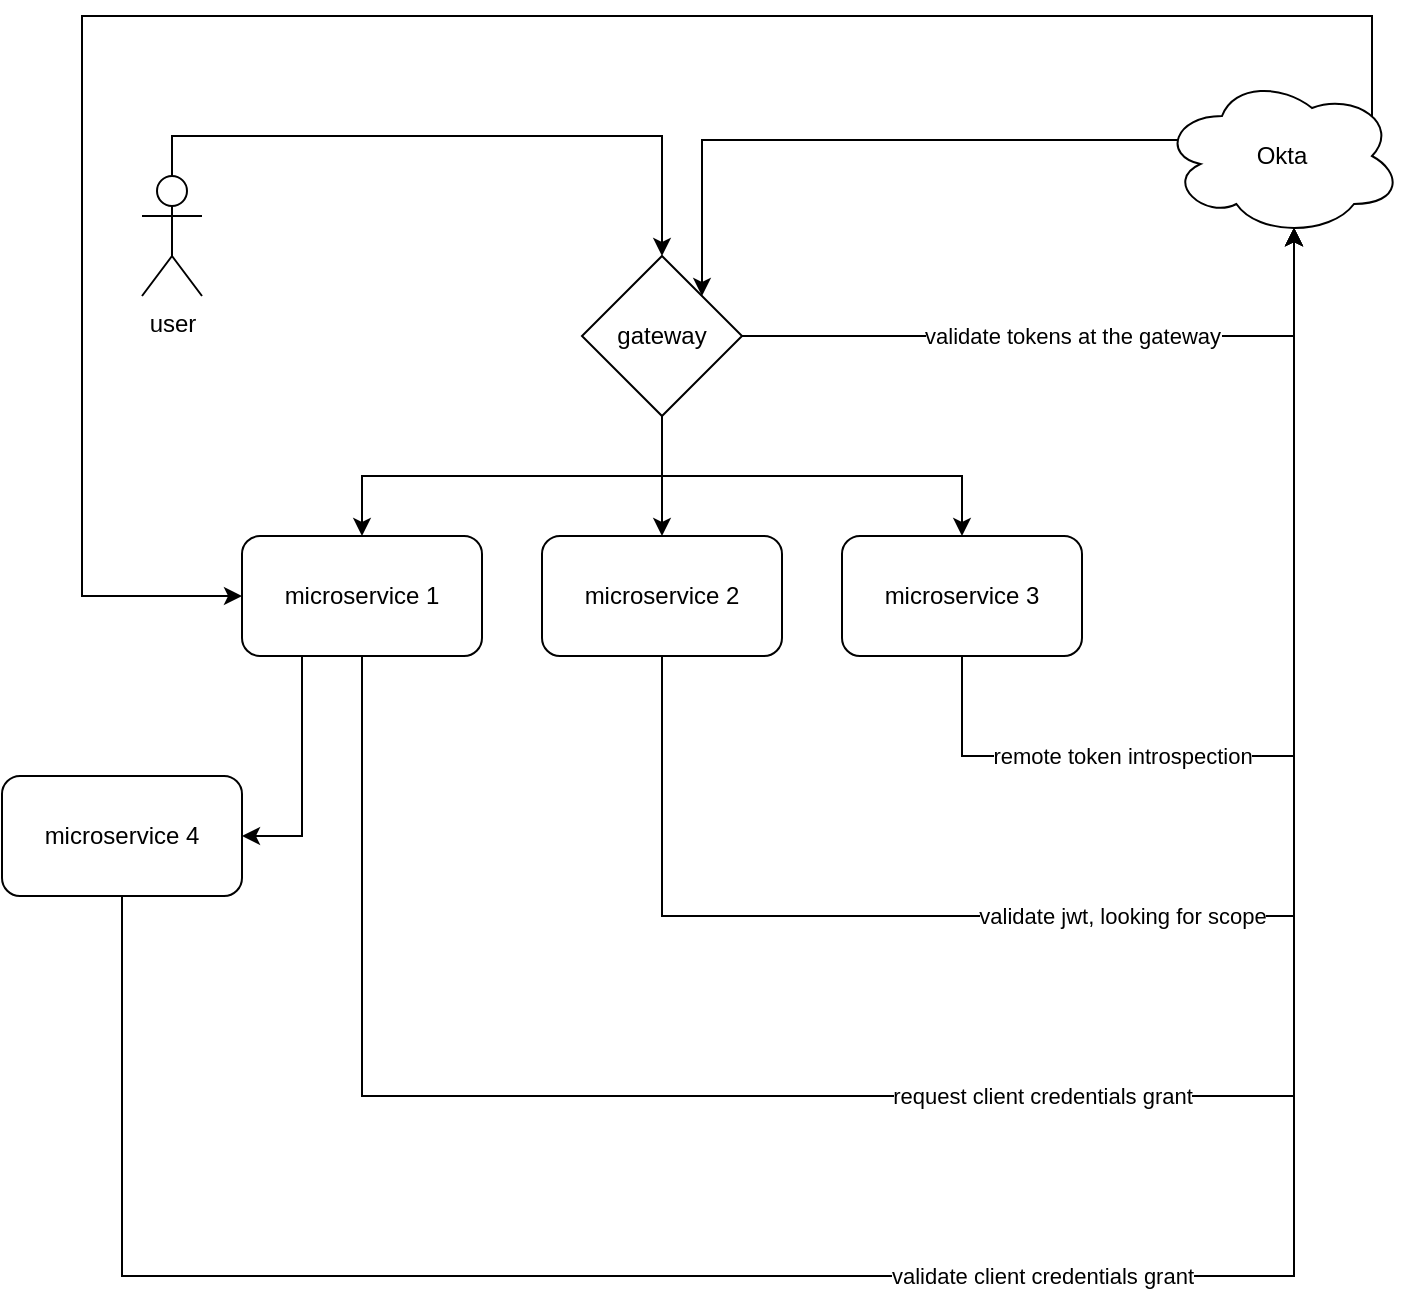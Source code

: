 <mxfile version="15.8.3" type="github"><diagram id="290As5Wlc3rfg6Whu8p7" name="Page-1"><mxGraphModel dx="1226" dy="1053" grid="1" gridSize="10" guides="1" tooltips="1" connect="1" arrows="1" fold="1" page="1" pageScale="1" pageWidth="850" pageHeight="1100" math="0" shadow="0"><root><mxCell id="0"/><mxCell id="1" parent="0"/><mxCell id="QCJCobPRxYdbbXl_IZjL-8" style="edgeStyle=orthogonalEdgeStyle;rounded=0;orthogonalLoop=1;jettySize=auto;html=1;exitX=0.5;exitY=0;exitDx=0;exitDy=0;exitPerimeter=0;entryX=0.5;entryY=0;entryDx=0;entryDy=0;" edge="1" parent="1" source="QCJCobPRxYdbbXl_IZjL-1" target="QCJCobPRxYdbbXl_IZjL-3"><mxGeometry relative="1" as="geometry"><Array as="points"><mxPoint x="135" y="190"/><mxPoint x="380" y="190"/></Array></mxGeometry></mxCell><mxCell id="QCJCobPRxYdbbXl_IZjL-1" value="user" style="shape=umlActor;verticalLabelPosition=bottom;verticalAlign=top;html=1;outlineConnect=0;" vertex="1" parent="1"><mxGeometry x="120" y="210" width="30" height="60" as="geometry"/></mxCell><mxCell id="QCJCobPRxYdbbXl_IZjL-9" style="edgeStyle=orthogonalEdgeStyle;rounded=0;orthogonalLoop=1;jettySize=auto;html=1;exitX=0.5;exitY=1;exitDx=0;exitDy=0;" edge="1" parent="1" source="QCJCobPRxYdbbXl_IZjL-3" target="QCJCobPRxYdbbXl_IZjL-4"><mxGeometry relative="1" as="geometry"/></mxCell><mxCell id="QCJCobPRxYdbbXl_IZjL-10" style="edgeStyle=orthogonalEdgeStyle;rounded=0;orthogonalLoop=1;jettySize=auto;html=1;exitX=0.5;exitY=1;exitDx=0;exitDy=0;" edge="1" parent="1" source="QCJCobPRxYdbbXl_IZjL-3" target="QCJCobPRxYdbbXl_IZjL-5"><mxGeometry relative="1" as="geometry"/></mxCell><mxCell id="QCJCobPRxYdbbXl_IZjL-11" style="edgeStyle=orthogonalEdgeStyle;rounded=0;orthogonalLoop=1;jettySize=auto;html=1;exitX=0.5;exitY=1;exitDx=0;exitDy=0;" edge="1" parent="1" source="QCJCobPRxYdbbXl_IZjL-3" target="QCJCobPRxYdbbXl_IZjL-6"><mxGeometry relative="1" as="geometry"/></mxCell><mxCell id="QCJCobPRxYdbbXl_IZjL-14" value="validate tokens at the gateway" style="edgeStyle=orthogonalEdgeStyle;rounded=0;orthogonalLoop=1;jettySize=auto;html=1;exitX=1;exitY=0.5;exitDx=0;exitDy=0;entryX=0.55;entryY=0.95;entryDx=0;entryDy=0;entryPerimeter=0;" edge="1" parent="1" source="QCJCobPRxYdbbXl_IZjL-3" target="QCJCobPRxYdbbXl_IZjL-13"><mxGeometry relative="1" as="geometry"/></mxCell><mxCell id="QCJCobPRxYdbbXl_IZjL-3" value="gateway" style="rhombus;whiteSpace=wrap;html=1;" vertex="1" parent="1"><mxGeometry x="340" y="250" width="80" height="80" as="geometry"/></mxCell><mxCell id="QCJCobPRxYdbbXl_IZjL-18" value="request client credentials grant" style="edgeStyle=orthogonalEdgeStyle;rounded=0;orthogonalLoop=1;jettySize=auto;html=1;exitX=0.5;exitY=1;exitDx=0;exitDy=0;entryX=0.55;entryY=0.95;entryDx=0;entryDy=0;entryPerimeter=0;" edge="1" parent="1" source="QCJCobPRxYdbbXl_IZjL-4" target="QCJCobPRxYdbbXl_IZjL-13"><mxGeometry relative="1" as="geometry"><Array as="points"><mxPoint x="230" y="670"/><mxPoint x="696" y="670"/></Array></mxGeometry></mxCell><mxCell id="QCJCobPRxYdbbXl_IZjL-20" style="edgeStyle=orthogonalEdgeStyle;rounded=0;orthogonalLoop=1;jettySize=auto;html=1;exitX=0.25;exitY=1;exitDx=0;exitDy=0;entryX=1;entryY=0.5;entryDx=0;entryDy=0;" edge="1" parent="1" source="QCJCobPRxYdbbXl_IZjL-4" target="QCJCobPRxYdbbXl_IZjL-7"><mxGeometry relative="1" as="geometry"/></mxCell><mxCell id="QCJCobPRxYdbbXl_IZjL-4" value="microservice 1" style="rounded=1;whiteSpace=wrap;html=1;" vertex="1" parent="1"><mxGeometry x="170" y="390" width="120" height="60" as="geometry"/></mxCell><mxCell id="QCJCobPRxYdbbXl_IZjL-16" value="validate jwt, looking for scope" style="edgeStyle=orthogonalEdgeStyle;rounded=0;orthogonalLoop=1;jettySize=auto;html=1;exitX=0.5;exitY=1;exitDx=0;exitDy=0;entryX=0.55;entryY=0.95;entryDx=0;entryDy=0;entryPerimeter=0;" edge="1" parent="1" source="QCJCobPRxYdbbXl_IZjL-5" target="QCJCobPRxYdbbXl_IZjL-13"><mxGeometry x="-0.089" relative="1" as="geometry"><Array as="points"><mxPoint x="380" y="580"/><mxPoint x="696" y="580"/></Array><mxPoint as="offset"/></mxGeometry></mxCell><mxCell id="QCJCobPRxYdbbXl_IZjL-5" value="microservice 2" style="rounded=1;whiteSpace=wrap;html=1;" vertex="1" parent="1"><mxGeometry x="320" y="390" width="120" height="60" as="geometry"/></mxCell><mxCell id="QCJCobPRxYdbbXl_IZjL-17" value="remote token introspection" style="edgeStyle=orthogonalEdgeStyle;rounded=0;orthogonalLoop=1;jettySize=auto;html=1;exitX=0.5;exitY=1;exitDx=0;exitDy=0;entryX=0.55;entryY=0.95;entryDx=0;entryDy=0;entryPerimeter=0;" edge="1" parent="1" source="QCJCobPRxYdbbXl_IZjL-6" target="QCJCobPRxYdbbXl_IZjL-13"><mxGeometry x="-0.458" relative="1" as="geometry"><Array as="points"><mxPoint x="530" y="500"/><mxPoint x="696" y="500"/></Array><mxPoint as="offset"/></mxGeometry></mxCell><mxCell id="QCJCobPRxYdbbXl_IZjL-6" value="microservice 3" style="rounded=1;whiteSpace=wrap;html=1;" vertex="1" parent="1"><mxGeometry x="470" y="390" width="120" height="60" as="geometry"/></mxCell><mxCell id="QCJCobPRxYdbbXl_IZjL-21" value="validate client credentials grant" style="edgeStyle=orthogonalEdgeStyle;rounded=0;orthogonalLoop=1;jettySize=auto;html=1;exitX=0.5;exitY=1;exitDx=0;exitDy=0;entryX=0.55;entryY=0.95;entryDx=0;entryDy=0;entryPerimeter=0;" edge="1" parent="1" source="QCJCobPRxYdbbXl_IZjL-7" target="QCJCobPRxYdbbXl_IZjL-13"><mxGeometry relative="1" as="geometry"><Array as="points"><mxPoint x="110" y="760"/><mxPoint x="696" y="760"/></Array></mxGeometry></mxCell><mxCell id="QCJCobPRxYdbbXl_IZjL-7" value="microservice 4" style="rounded=1;whiteSpace=wrap;html=1;" vertex="1" parent="1"><mxGeometry x="50" y="510" width="120" height="60" as="geometry"/></mxCell><mxCell id="QCJCobPRxYdbbXl_IZjL-15" style="edgeStyle=orthogonalEdgeStyle;rounded=0;orthogonalLoop=1;jettySize=auto;html=1;exitX=0.07;exitY=0.4;exitDx=0;exitDy=0;exitPerimeter=0;entryX=1;entryY=0;entryDx=0;entryDy=0;" edge="1" parent="1" source="QCJCobPRxYdbbXl_IZjL-13" target="QCJCobPRxYdbbXl_IZjL-3"><mxGeometry relative="1" as="geometry"><Array as="points"><mxPoint x="400" y="192"/></Array></mxGeometry></mxCell><mxCell id="QCJCobPRxYdbbXl_IZjL-19" style="edgeStyle=orthogonalEdgeStyle;rounded=0;orthogonalLoop=1;jettySize=auto;html=1;exitX=0.875;exitY=0.5;exitDx=0;exitDy=0;exitPerimeter=0;entryX=0;entryY=0.5;entryDx=0;entryDy=0;" edge="1" parent="1" source="QCJCobPRxYdbbXl_IZjL-13" target="QCJCobPRxYdbbXl_IZjL-4"><mxGeometry relative="1" as="geometry"><Array as="points"><mxPoint x="735" y="130"/><mxPoint x="90" y="130"/><mxPoint x="90" y="420"/></Array></mxGeometry></mxCell><mxCell id="QCJCobPRxYdbbXl_IZjL-13" value="Okta" style="ellipse;shape=cloud;whiteSpace=wrap;html=1;" vertex="1" parent="1"><mxGeometry x="630" y="160" width="120" height="80" as="geometry"/></mxCell></root></mxGraphModel></diagram></mxfile>